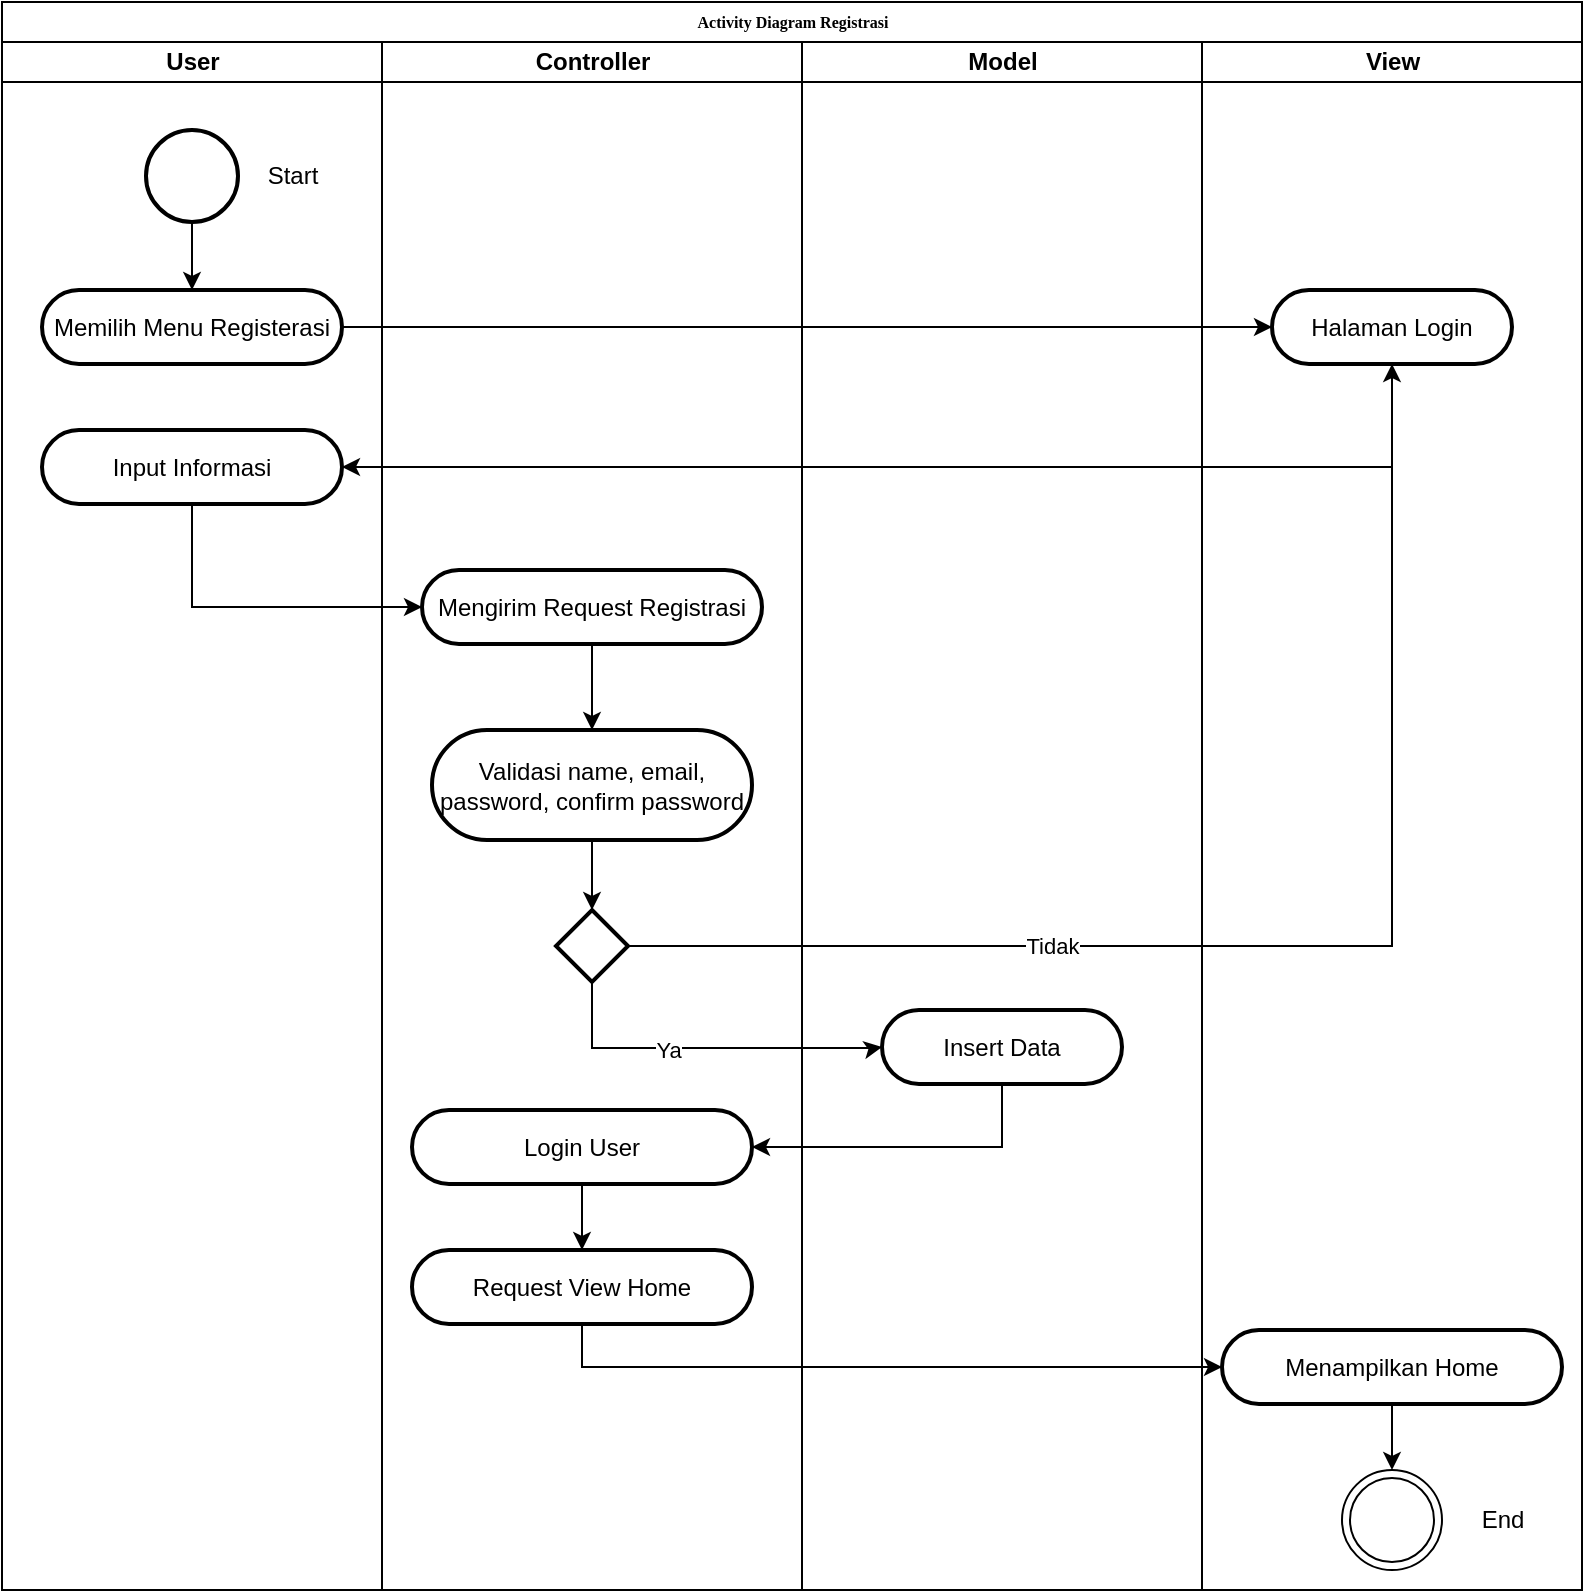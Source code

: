 <mxfile version="21.6.2" type="github">
  <diagram name="Page-1" id="74e2e168-ea6b-b213-b513-2b3c1d86103e">
    <mxGraphModel dx="1366" dy="758" grid="1" gridSize="10" guides="1" tooltips="1" connect="1" arrows="1" fold="1" page="1" pageScale="1" pageWidth="1100" pageHeight="850" background="none" math="0" shadow="0">
      <root>
        <mxCell id="0" />
        <mxCell id="1" parent="0" />
        <mxCell id="77e6c97f196da883-1" value="Activity Diagram Registrasi" style="swimlane;html=1;childLayout=stackLayout;startSize=20;rounded=0;shadow=0;labelBackgroundColor=none;strokeWidth=1;fontFamily=Verdana;fontSize=8;align=center;" parent="1" vertex="1">
          <mxGeometry x="80" y="56" width="790" height="794" as="geometry" />
        </mxCell>
        <mxCell id="77e6c97f196da883-2" value="User" style="swimlane;html=1;startSize=20;" parent="77e6c97f196da883-1" vertex="1">
          <mxGeometry y="20" width="190" height="774" as="geometry" />
        </mxCell>
        <mxCell id="kBbiOHrRjtl-JXDuf86f-4" value="" style="edgeStyle=orthogonalEdgeStyle;rounded=0;orthogonalLoop=1;jettySize=auto;html=1;" edge="1" parent="77e6c97f196da883-2" source="kBbiOHrRjtl-JXDuf86f-2" target="kBbiOHrRjtl-JXDuf86f-3">
          <mxGeometry relative="1" as="geometry" />
        </mxCell>
        <mxCell id="kBbiOHrRjtl-JXDuf86f-2" value="" style="strokeWidth=2;html=1;shape=mxgraph.flowchart.start_2;whiteSpace=wrap;fillStyle=solid;" vertex="1" parent="77e6c97f196da883-2">
          <mxGeometry x="72" y="44" width="46" height="46" as="geometry" />
        </mxCell>
        <mxCell id="kBbiOHrRjtl-JXDuf86f-3" value="Memilih Menu Registerasi" style="rounded=1;whiteSpace=wrap;html=1;strokeWidth=2;fillStyle=solid;arcSize=50;" vertex="1" parent="77e6c97f196da883-2">
          <mxGeometry x="20" y="124" width="150" height="37" as="geometry" />
        </mxCell>
        <mxCell id="kBbiOHrRjtl-JXDuf86f-20" value="Input Informasi" style="rounded=1;whiteSpace=wrap;html=1;strokeWidth=2;fillStyle=solid;arcSize=50;" vertex="1" parent="77e6c97f196da883-2">
          <mxGeometry x="20" y="194" width="150" height="37" as="geometry" />
        </mxCell>
        <mxCell id="kBbiOHrRjtl-JXDuf86f-42" value="Start" style="text;html=1;align=center;verticalAlign=middle;resizable=0;points=[];autosize=1;strokeColor=none;fillColor=none;" vertex="1" parent="77e6c97f196da883-2">
          <mxGeometry x="120" y="52" width="50" height="30" as="geometry" />
        </mxCell>
        <mxCell id="77e6c97f196da883-3" value="Controller" style="swimlane;html=1;startSize=20;" parent="77e6c97f196da883-1" vertex="1">
          <mxGeometry x="190" y="20" width="210" height="774" as="geometry" />
        </mxCell>
        <mxCell id="kBbiOHrRjtl-JXDuf86f-7" style="edgeStyle=orthogonalEdgeStyle;rounded=0;orthogonalLoop=1;jettySize=auto;html=1;exitX=0.5;exitY=1;exitDx=0;exitDy=0;" edge="1" parent="77e6c97f196da883-3">
          <mxGeometry relative="1" as="geometry">
            <mxPoint x="80" y="352.5" as="sourcePoint" />
            <mxPoint x="80" y="352.5" as="targetPoint" />
          </mxGeometry>
        </mxCell>
        <mxCell id="kBbiOHrRjtl-JXDuf86f-23" style="edgeStyle=orthogonalEdgeStyle;rounded=0;orthogonalLoop=1;jettySize=auto;html=1;entryX=0.5;entryY=0;entryDx=0;entryDy=0;" edge="1" parent="77e6c97f196da883-3" source="kBbiOHrRjtl-JXDuf86f-8" target="kBbiOHrRjtl-JXDuf86f-11">
          <mxGeometry relative="1" as="geometry" />
        </mxCell>
        <mxCell id="kBbiOHrRjtl-JXDuf86f-8" value="Mengirim Request Registrasi" style="rounded=1;whiteSpace=wrap;html=1;strokeWidth=2;fillStyle=solid;arcSize=50;" vertex="1" parent="77e6c97f196da883-3">
          <mxGeometry x="20" y="264" width="170" height="37" as="geometry" />
        </mxCell>
        <mxCell id="kBbiOHrRjtl-JXDuf86f-28" style="edgeStyle=orthogonalEdgeStyle;rounded=0;orthogonalLoop=1;jettySize=auto;html=1;entryX=0.5;entryY=0;entryDx=0;entryDy=0;entryPerimeter=0;" edge="1" parent="77e6c97f196da883-3" source="kBbiOHrRjtl-JXDuf86f-11" target="kBbiOHrRjtl-JXDuf86f-27">
          <mxGeometry relative="1" as="geometry" />
        </mxCell>
        <mxCell id="kBbiOHrRjtl-JXDuf86f-11" value="Validasi name, email, password, confirm password" style="rounded=1;whiteSpace=wrap;html=1;strokeWidth=2;fillStyle=solid;arcSize=50;" vertex="1" parent="77e6c97f196da883-3">
          <mxGeometry x="25" y="344" width="160" height="55" as="geometry" />
        </mxCell>
        <mxCell id="kBbiOHrRjtl-JXDuf86f-27" value="" style="strokeWidth=2;html=1;shape=mxgraph.flowchart.decision;whiteSpace=wrap;" vertex="1" parent="77e6c97f196da883-3">
          <mxGeometry x="87" y="434" width="36" height="36" as="geometry" />
        </mxCell>
        <mxCell id="kBbiOHrRjtl-JXDuf86f-38" style="edgeStyle=orthogonalEdgeStyle;rounded=0;orthogonalLoop=1;jettySize=auto;html=1;entryX=0.5;entryY=0;entryDx=0;entryDy=0;" edge="1" parent="77e6c97f196da883-3" source="kBbiOHrRjtl-JXDuf86f-33" target="kBbiOHrRjtl-JXDuf86f-37">
          <mxGeometry relative="1" as="geometry" />
        </mxCell>
        <mxCell id="kBbiOHrRjtl-JXDuf86f-33" value="Login User" style="rounded=1;whiteSpace=wrap;html=1;strokeWidth=2;fillStyle=solid;arcSize=50;" vertex="1" parent="77e6c97f196da883-3">
          <mxGeometry x="15" y="534" width="170" height="37" as="geometry" />
        </mxCell>
        <mxCell id="kBbiOHrRjtl-JXDuf86f-37" value="Request View Home" style="rounded=1;whiteSpace=wrap;html=1;strokeWidth=2;fillStyle=solid;arcSize=50;" vertex="1" parent="77e6c97f196da883-3">
          <mxGeometry x="15" y="604" width="170" height="37" as="geometry" />
        </mxCell>
        <mxCell id="77e6c97f196da883-4" value="Model" style="swimlane;html=1;startSize=20;" parent="77e6c97f196da883-1" vertex="1">
          <mxGeometry x="400" y="20" width="200" height="774" as="geometry" />
        </mxCell>
        <mxCell id="kBbiOHrRjtl-JXDuf86f-12" value="Insert Data" style="rounded=1;whiteSpace=wrap;html=1;strokeWidth=2;fillStyle=solid;arcSize=50;" vertex="1" parent="77e6c97f196da883-4">
          <mxGeometry x="40" y="484" width="120" height="37" as="geometry" />
        </mxCell>
        <mxCell id="77e6c97f196da883-5" value="View" style="swimlane;html=1;startSize=20;" parent="77e6c97f196da883-1" vertex="1">
          <mxGeometry x="600" y="20" width="190" height="774" as="geometry" />
        </mxCell>
        <mxCell id="kBbiOHrRjtl-JXDuf86f-17" value="Halaman Login" style="rounded=1;whiteSpace=wrap;html=1;strokeWidth=2;fillStyle=solid;arcSize=50;" vertex="1" parent="77e6c97f196da883-5">
          <mxGeometry x="35" y="124" width="120" height="37" as="geometry" />
        </mxCell>
        <mxCell id="kBbiOHrRjtl-JXDuf86f-41" style="edgeStyle=orthogonalEdgeStyle;rounded=0;orthogonalLoop=1;jettySize=auto;html=1;entryX=0.5;entryY=0;entryDx=0;entryDy=0;" edge="1" parent="77e6c97f196da883-5" source="kBbiOHrRjtl-JXDuf86f-35" target="kBbiOHrRjtl-JXDuf86f-40">
          <mxGeometry relative="1" as="geometry" />
        </mxCell>
        <mxCell id="kBbiOHrRjtl-JXDuf86f-35" value="Menampilkan Home" style="rounded=1;whiteSpace=wrap;html=1;strokeWidth=2;fillStyle=solid;arcSize=50;" vertex="1" parent="77e6c97f196da883-5">
          <mxGeometry x="10" y="644" width="170" height="37" as="geometry" />
        </mxCell>
        <mxCell id="kBbiOHrRjtl-JXDuf86f-40" value="" style="ellipse;shape=doubleEllipse;whiteSpace=wrap;html=1;aspect=fixed;" vertex="1" parent="77e6c97f196da883-5">
          <mxGeometry x="70" y="714" width="50" height="50" as="geometry" />
        </mxCell>
        <mxCell id="kBbiOHrRjtl-JXDuf86f-43" value="End" style="text;html=1;align=center;verticalAlign=middle;resizable=0;points=[];autosize=1;strokeColor=none;fillColor=none;" vertex="1" parent="77e6c97f196da883-5">
          <mxGeometry x="130" y="724" width="40" height="30" as="geometry" />
        </mxCell>
        <mxCell id="kBbiOHrRjtl-JXDuf86f-19" style="edgeStyle=orthogonalEdgeStyle;rounded=0;orthogonalLoop=1;jettySize=auto;html=1;entryX=0;entryY=0.5;entryDx=0;entryDy=0;" edge="1" parent="77e6c97f196da883-1" source="kBbiOHrRjtl-JXDuf86f-3" target="kBbiOHrRjtl-JXDuf86f-17">
          <mxGeometry relative="1" as="geometry" />
        </mxCell>
        <mxCell id="kBbiOHrRjtl-JXDuf86f-21" style="edgeStyle=orthogonalEdgeStyle;rounded=0;orthogonalLoop=1;jettySize=auto;html=1;entryX=1;entryY=0.5;entryDx=0;entryDy=0;exitX=0.5;exitY=1;exitDx=0;exitDy=0;" edge="1" parent="77e6c97f196da883-1" source="kBbiOHrRjtl-JXDuf86f-17" target="kBbiOHrRjtl-JXDuf86f-20">
          <mxGeometry relative="1" as="geometry" />
        </mxCell>
        <mxCell id="kBbiOHrRjtl-JXDuf86f-22" style="edgeStyle=orthogonalEdgeStyle;rounded=0;orthogonalLoop=1;jettySize=auto;html=1;exitX=0.5;exitY=1;exitDx=0;exitDy=0;entryX=0;entryY=0.5;entryDx=0;entryDy=0;" edge="1" parent="77e6c97f196da883-1" source="kBbiOHrRjtl-JXDuf86f-20" target="kBbiOHrRjtl-JXDuf86f-8">
          <mxGeometry relative="1" as="geometry">
            <mxPoint x="95" y="304" as="targetPoint" />
          </mxGeometry>
        </mxCell>
        <mxCell id="kBbiOHrRjtl-JXDuf86f-29" style="edgeStyle=orthogonalEdgeStyle;rounded=0;orthogonalLoop=1;jettySize=auto;html=1;entryX=0.5;entryY=1;entryDx=0;entryDy=0;" edge="1" parent="77e6c97f196da883-1" source="kBbiOHrRjtl-JXDuf86f-27" target="kBbiOHrRjtl-JXDuf86f-17">
          <mxGeometry relative="1" as="geometry" />
        </mxCell>
        <mxCell id="kBbiOHrRjtl-JXDuf86f-30" value="Tidak" style="edgeLabel;html=1;align=center;verticalAlign=middle;resizable=0;points=[];" vertex="1" connectable="0" parent="kBbiOHrRjtl-JXDuf86f-29">
          <mxGeometry x="-0.37" relative="1" as="geometry">
            <mxPoint as="offset" />
          </mxGeometry>
        </mxCell>
        <mxCell id="kBbiOHrRjtl-JXDuf86f-31" style="edgeStyle=orthogonalEdgeStyle;rounded=0;orthogonalLoop=1;jettySize=auto;html=1;entryX=0;entryY=0.5;entryDx=0;entryDy=0;exitX=0.5;exitY=1;exitDx=0;exitDy=0;exitPerimeter=0;" edge="1" parent="77e6c97f196da883-1" source="kBbiOHrRjtl-JXDuf86f-27" target="kBbiOHrRjtl-JXDuf86f-12">
          <mxGeometry relative="1" as="geometry">
            <Array as="points">
              <mxPoint x="295" y="523" />
              <mxPoint x="437" y="523" />
            </Array>
          </mxGeometry>
        </mxCell>
        <mxCell id="kBbiOHrRjtl-JXDuf86f-32" value="Ya" style="edgeLabel;html=1;align=center;verticalAlign=middle;resizable=0;points=[];" vertex="1" connectable="0" parent="kBbiOHrRjtl-JXDuf86f-31">
          <mxGeometry x="-0.206" y="-1" relative="1" as="geometry">
            <mxPoint as="offset" />
          </mxGeometry>
        </mxCell>
        <mxCell id="kBbiOHrRjtl-JXDuf86f-34" style="edgeStyle=orthogonalEdgeStyle;rounded=0;orthogonalLoop=1;jettySize=auto;html=1;entryX=1;entryY=0.5;entryDx=0;entryDy=0;exitX=0.5;exitY=1;exitDx=0;exitDy=0;" edge="1" parent="77e6c97f196da883-1" source="kBbiOHrRjtl-JXDuf86f-12" target="kBbiOHrRjtl-JXDuf86f-33">
          <mxGeometry relative="1" as="geometry" />
        </mxCell>
        <mxCell id="kBbiOHrRjtl-JXDuf86f-36" style="edgeStyle=orthogonalEdgeStyle;rounded=0;orthogonalLoop=1;jettySize=auto;html=1;entryX=0;entryY=0.5;entryDx=0;entryDy=0;exitX=0.5;exitY=1;exitDx=0;exitDy=0;" edge="1" parent="77e6c97f196da883-1" source="kBbiOHrRjtl-JXDuf86f-37" target="kBbiOHrRjtl-JXDuf86f-35">
          <mxGeometry relative="1" as="geometry" />
        </mxCell>
      </root>
    </mxGraphModel>
  </diagram>
</mxfile>

